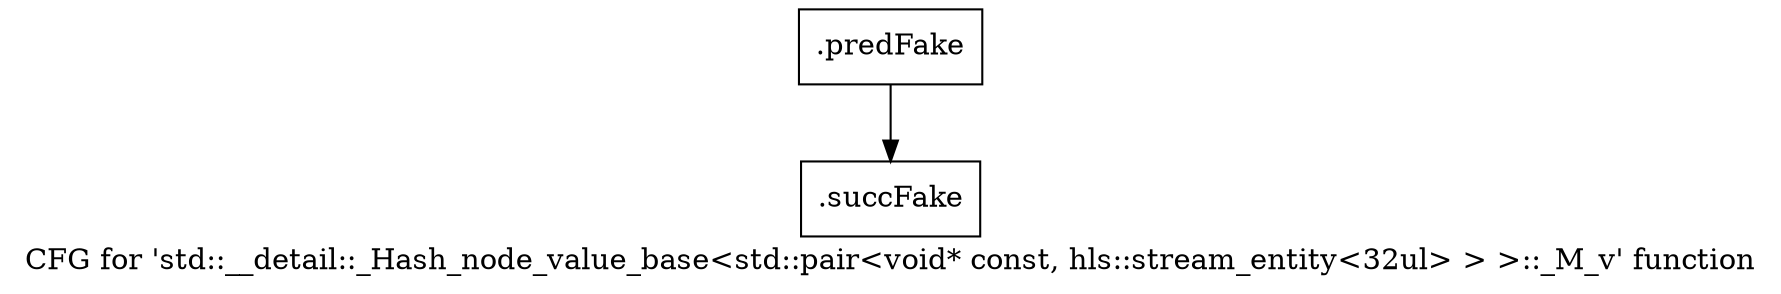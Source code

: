 digraph "CFG for 'std::__detail::_Hash_node_value_base\<std::pair\<void* const, hls::stream_entity\<32ul\> \> \>::_M_v' function" {
	label="CFG for 'std::__detail::_Hash_node_value_base\<std::pair\<void* const, hls::stream_entity\<32ul\> \> \>::_M_v' function";

	Node0x580deb0 [shape=record,filename="",linenumber="",label="{.predFake}"];
	Node0x580deb0 -> Node0x60912e0[ callList="" memoryops="" filename="/mnt/xilinx/Vitis_HLS/2021.2/tps/lnx64/gcc-6.2.0/lib/gcc/x86_64-pc-linux-gnu/6.2.0/../../../../include/c++/6.2.0/bits/hashtable_policy.h" execusionnum="0"];
	Node0x60912e0 [shape=record,filename="/mnt/xilinx/Vitis_HLS/2021.2/tps/lnx64/gcc-6.2.0/lib/gcc/x86_64-pc-linux-gnu/6.2.0/../../../../include/c++/6.2.0/bits/hashtable_policy.h",linenumber="262",label="{.succFake}"];
}
